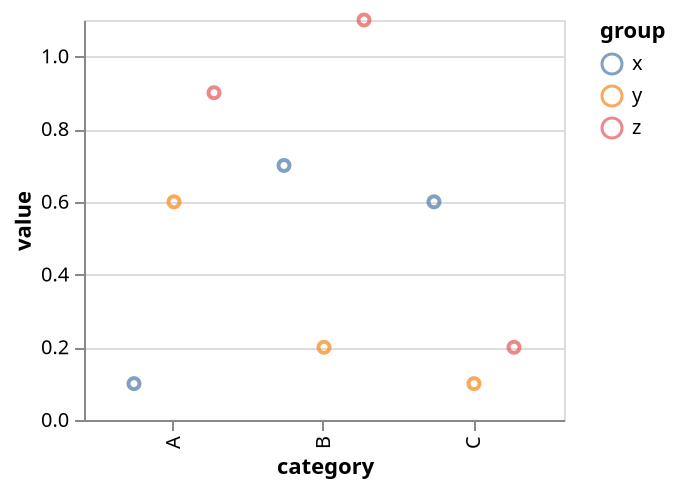{
  "$schema": "https://vega.github.io/schema/vega/v5.json",
  "background": "white",
  "padding": 5,
  "height": 200,
  "style": "cell",
  "data": [
    {
      "name": "source_0",
      "values": [
        {"category": "A", "group": "x", "value": 0.1},
        {"category": "A", "group": "y", "value": 0.6},
        {"category": "A", "group": "z", "value": 0.9},
        {"category": "B", "group": "x", "value": 0.7},
        {"category": "B", "group": "y", "value": 0.2},
        {"category": "B", "group": "z", "value": 1.1},
        {"category": "C", "group": "x", "value": 0.6},
        {"category": "C", "group": "y", "value": 0.1},
        {"category": "C", "group": "z", "value": 0.2}
      ]
    },
    {
      "name": "data_0",
      "source": "source_0",
      "transform": [
        {
          "type": "filter",
          "expr": "isValid(datum[\"value\"]) && isFinite(+datum[\"value\"])"
        }
      ]
    }
  ],
  "signals": [
    {"name": "x_step", "update": "20 * domain('xOffset').length / (1-0.2)"},
    {
      "name": "width",
      "update": "bandspace(domain('x').length, 0.2, 0.2) * x_step"
    }
  ],
  "marks": [
    {
      "name": "marks",
      "type": "symbol",
      "style": ["point"],
      "from": {"data": "data_0"},
      "encode": {
        "update": {
          "opacity": {"value": 0.7},
          "fill": {"value": "transparent"},
          "stroke": {"scale": "color", "field": "group"},
          "ariaRoleDescription": {"value": "point"},
          "description": {
            "signal": "\"category: \" + (\"\" + datum[\"category\"]) + \"; value: \" + (!isValid(datum[\"value\"]) || !isFinite(+datum[\"value\"]) ? \"\" + datum[\"value\"] : format(datum[\"value\"], \"\")) + \"; group: \" + (\"\" + datum[\"group\"])"
          },
          "x": {
            "scale": "x",
            "field": "category",
            "offset": {"scale": "xOffset", "field": "group"}
          },
          "y": {"scale": "y", "field": "value"}
        }
      }
    }
  ],
  "scales": [
    {
      "name": "x",
      "type": "band",
      "domain": {"data": "data_0", "field": "category", "sort": true},
      "range": {"step": {"signal": "x_step"}},
      "paddingInner": 0.2,
      "paddingOuter": 0.2
    },
    {
      "name": "y",
      "type": "linear",
      "domain": {"data": "data_0", "field": "value"},
      "range": [{"signal": "height"}, 0],
      "nice": true,
      "zero": true
    },
    {
      "name": "xOffset",
      "type": "point",
      "domain": {"data": "data_0", "field": "group", "sort": true},
      "range": {"step": 20},
      "paddingOuter": 0.5
    },
    {
      "name": "color",
      "type": "ordinal",
      "domain": {"data": "data_0", "field": "group", "sort": true},
      "range": "category"
    }
  ],
  "axes": [
    {
      "scale": "y",
      "orient": "left",
      "gridScale": "x",
      "grid": true,
      "tickCount": {"signal": "ceil(height/40)"},
      "domain": false,
      "labels": false,
      "aria": false,
      "maxExtent": 0,
      "minExtent": 0,
      "ticks": false,
      "zindex": 0
    },
    {
      "scale": "x",
      "orient": "bottom",
      "grid": false,
      "title": "category",
      "labelAlign": "right",
      "labelAngle": 270,
      "labelBaseline": "middle",
      "zindex": 0
    },
    {
      "scale": "y",
      "orient": "left",
      "grid": false,
      "title": "value",
      "labelOverlap": true,
      "tickCount": {"signal": "ceil(height/40)"},
      "zindex": 0
    }
  ],
  "legends": [
    {
      "stroke": "color",
      "symbolType": "circle",
      "title": "group",
      "encode": {
        "symbols": {
          "update": {
            "fill": {"value": "transparent"},
            "opacity": {"value": 0.7}
          }
        }
      }
    }
  ]
}
